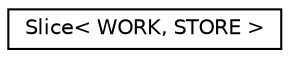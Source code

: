 digraph "Graphical Class Hierarchy"
{
 // LATEX_PDF_SIZE
  edge [fontname="Helvetica",fontsize="10",labelfontname="Helvetica",labelfontsize="10"];
  node [fontname="Helvetica",fontsize="10",shape=record];
  rankdir="LR";
  Node0 [label="Slice\< WORK, STORE \>",height=0.2,width=0.4,color="black", fillcolor="white", style="filled",URL="$classSlice.html",tooltip="Class for extracting 2D slices from 3D volumetric data."];
}

